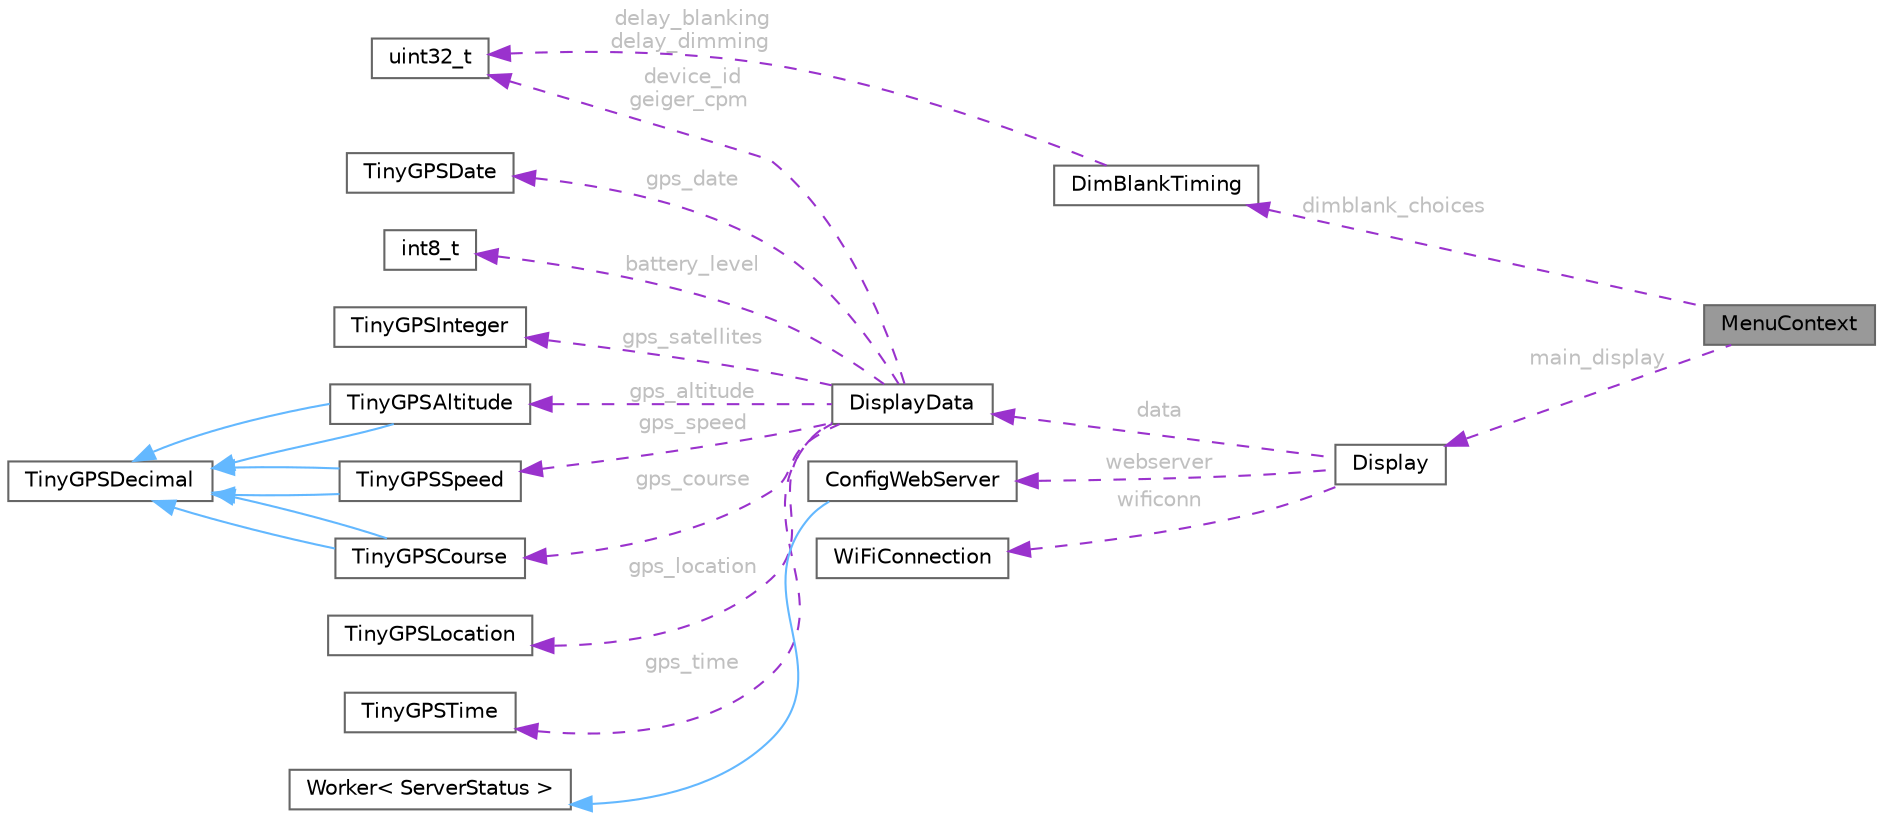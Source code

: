 digraph "MenuContext"
{
 // LATEX_PDF_SIZE
  bgcolor="transparent";
  edge [fontname=Helvetica,fontsize=10,labelfontname=Helvetica,labelfontsize=10];
  node [fontname=Helvetica,fontsize=10,shape=box,height=0.2,width=0.4];
  rankdir="LR";
  Node1 [id="Node000001",label="MenuContext",height=0.2,width=0.4,color="gray40", fillcolor="grey60", style="filled", fontcolor="black",tooltip=" "];
  Node2 -> Node1 [id="edge1_Node000001_Node000002",dir="back",color="darkorchid3",style="dashed",tooltip=" ",label=" dimblank_choices",fontcolor="grey" ];
  Node2 [id="Node000002",label="DimBlankTiming",height=0.2,width=0.4,color="gray40", fillcolor="white", style="filled",URL="$class_dim_blank_timing.html",tooltip=" "];
  Node3 -> Node2 [id="edge2_Node000002_Node000003",dir="back",color="darkorchid3",style="dashed",tooltip=" ",label=" delay_blanking\ndelay_dimming",fontcolor="grey" ];
  Node3 [id="Node000003",label="uint32_t",height=0.2,width=0.4,color="gray40", fillcolor="white", style="filled",tooltip=" "];
  Node4 -> Node1 [id="edge3_Node000001_Node000004",dir="back",color="darkorchid3",style="dashed",tooltip=" ",label=" main_display",fontcolor="grey" ];
  Node4 [id="Node000004",label="Display",height=0.2,width=0.4,color="gray40", fillcolor="white", style="filled",URL="$class_display.html",tooltip=" "];
  Node5 -> Node4 [id="edge4_Node000004_Node000005",dir="back",color="darkorchid3",style="dashed",tooltip=" ",label=" data",fontcolor="grey" ];
  Node5 [id="Node000005",label="DisplayData",height=0.2,width=0.4,color="gray40", fillcolor="white", style="filled",URL="$struct_display_data.html",tooltip=" "];
  Node3 -> Node5 [id="edge5_Node000005_Node000003",dir="back",color="darkorchid3",style="dashed",tooltip=" ",label=" device_id\ngeiger_cpm",fontcolor="grey" ];
  Node6 -> Node5 [id="edge6_Node000005_Node000006",dir="back",color="darkorchid3",style="dashed",tooltip=" ",label=" gps_satellites",fontcolor="grey" ];
  Node6 [id="Node000006",label="TinyGPSInteger",height=0.2,width=0.4,color="gray40", fillcolor="white", style="filled",URL="$struct_tiny_g_p_s_integer.html",tooltip=" "];
  Node7 -> Node5 [id="edge7_Node000005_Node000007",dir="back",color="darkorchid3",style="dashed",tooltip=" ",label=" gps_altitude",fontcolor="grey" ];
  Node7 [id="Node000007",label="TinyGPSAltitude",height=0.2,width=0.4,color="gray40", fillcolor="white", style="filled",URL="$struct_tiny_g_p_s_altitude.html",tooltip=" "];
  Node8 -> Node7 [id="edge8_Node000007_Node000008",dir="back",color="steelblue1",style="solid",tooltip=" "];
  Node8 [id="Node000008",label="TinyGPSDecimal",height=0.2,width=0.4,color="gray40", fillcolor="white", style="filled",URL="$struct_tiny_g_p_s_decimal.html",tooltip=" "];
  Node8 -> Node7 [id="edge9_Node000007_Node000008",dir="back",color="steelblue1",style="solid",tooltip=" "];
  Node9 -> Node5 [id="edge10_Node000005_Node000009",dir="back",color="darkorchid3",style="dashed",tooltip=" ",label=" gps_speed",fontcolor="grey" ];
  Node9 [id="Node000009",label="TinyGPSSpeed",height=0.2,width=0.4,color="gray40", fillcolor="white", style="filled",URL="$struct_tiny_g_p_s_speed.html",tooltip=" "];
  Node8 -> Node9 [id="edge11_Node000009_Node000008",dir="back",color="steelblue1",style="solid",tooltip=" "];
  Node8 -> Node9 [id="edge12_Node000009_Node000008",dir="back",color="steelblue1",style="solid",tooltip=" "];
  Node10 -> Node5 [id="edge13_Node000005_Node000010",dir="back",color="darkorchid3",style="dashed",tooltip=" ",label=" gps_course",fontcolor="grey" ];
  Node10 [id="Node000010",label="TinyGPSCourse",height=0.2,width=0.4,color="gray40", fillcolor="white", style="filled",URL="$struct_tiny_g_p_s_course.html",tooltip=" "];
  Node8 -> Node10 [id="edge14_Node000010_Node000008",dir="back",color="steelblue1",style="solid",tooltip=" "];
  Node8 -> Node10 [id="edge15_Node000010_Node000008",dir="back",color="steelblue1",style="solid",tooltip=" "];
  Node11 -> Node5 [id="edge16_Node000005_Node000011",dir="back",color="darkorchid3",style="dashed",tooltip=" ",label=" gps_location",fontcolor="grey" ];
  Node11 [id="Node000011",label="TinyGPSLocation",height=0.2,width=0.4,color="gray40", fillcolor="white", style="filled",URL="$struct_tiny_g_p_s_location.html",tooltip=" "];
  Node12 -> Node5 [id="edge17_Node000005_Node000012",dir="back",color="darkorchid3",style="dashed",tooltip=" ",label=" gps_time",fontcolor="grey" ];
  Node12 [id="Node000012",label="TinyGPSTime",height=0.2,width=0.4,color="gray40", fillcolor="white", style="filled",URL="$struct_tiny_g_p_s_time.html",tooltip=" "];
  Node13 -> Node5 [id="edge18_Node000005_Node000013",dir="back",color="darkorchid3",style="dashed",tooltip=" ",label=" gps_date",fontcolor="grey" ];
  Node13 [id="Node000013",label="TinyGPSDate",height=0.2,width=0.4,color="gray40", fillcolor="white", style="filled",URL="$struct_tiny_g_p_s_date.html",tooltip=" "];
  Node14 -> Node5 [id="edge19_Node000005_Node000014",dir="back",color="darkorchid3",style="dashed",tooltip=" ",label=" battery_level",fontcolor="grey" ];
  Node14 [id="Node000014",label="int8_t",height=0.2,width=0.4,color="gray40", fillcolor="white", style="filled",tooltip=" "];
  Node15 -> Node4 [id="edge20_Node000004_Node000015",dir="back",color="darkorchid3",style="dashed",tooltip=" ",label=" wificonn",fontcolor="grey" ];
  Node15 [id="Node000015",label="WiFiConnection",height=0.2,width=0.4,color="gray40", fillcolor="white", style="filled",URL="$class_wi_fi_connection.html",tooltip=" "];
  Node16 -> Node4 [id="edge21_Node000004_Node000016",dir="back",color="darkorchid3",style="dashed",tooltip=" ",label=" webserver",fontcolor="grey" ];
  Node16 [id="Node000016",label="ConfigWebServer",height=0.2,width=0.4,color="gray40", fillcolor="white", style="filled",URL="$class_config_web_server.html",tooltip=" "];
  Node17 -> Node16 [id="edge22_Node000016_Node000017",dir="back",color="steelblue1",style="solid",tooltip=" "];
  Node17 [id="Node000017",label="Worker\< ServerStatus \>",height=0.2,width=0.4,color="gray40", fillcolor="white", style="filled",tooltip=" "];
}
